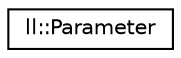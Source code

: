 digraph "Graphical Class Hierarchy"
{
 // LATEX_PDF_SIZE
  edge [fontname="Helvetica",fontsize="10",labelfontname="Helvetica",labelfontsize="10"];
  node [fontname="Helvetica",fontsize="10",shape=record];
  rankdir="LR";
  Node0 [label="ll::Parameter",height=0.2,width=0.4,color="black", fillcolor="white", style="filled",URL="$dd/dea/classll_1_1Parameter.html",tooltip=" "];
}
